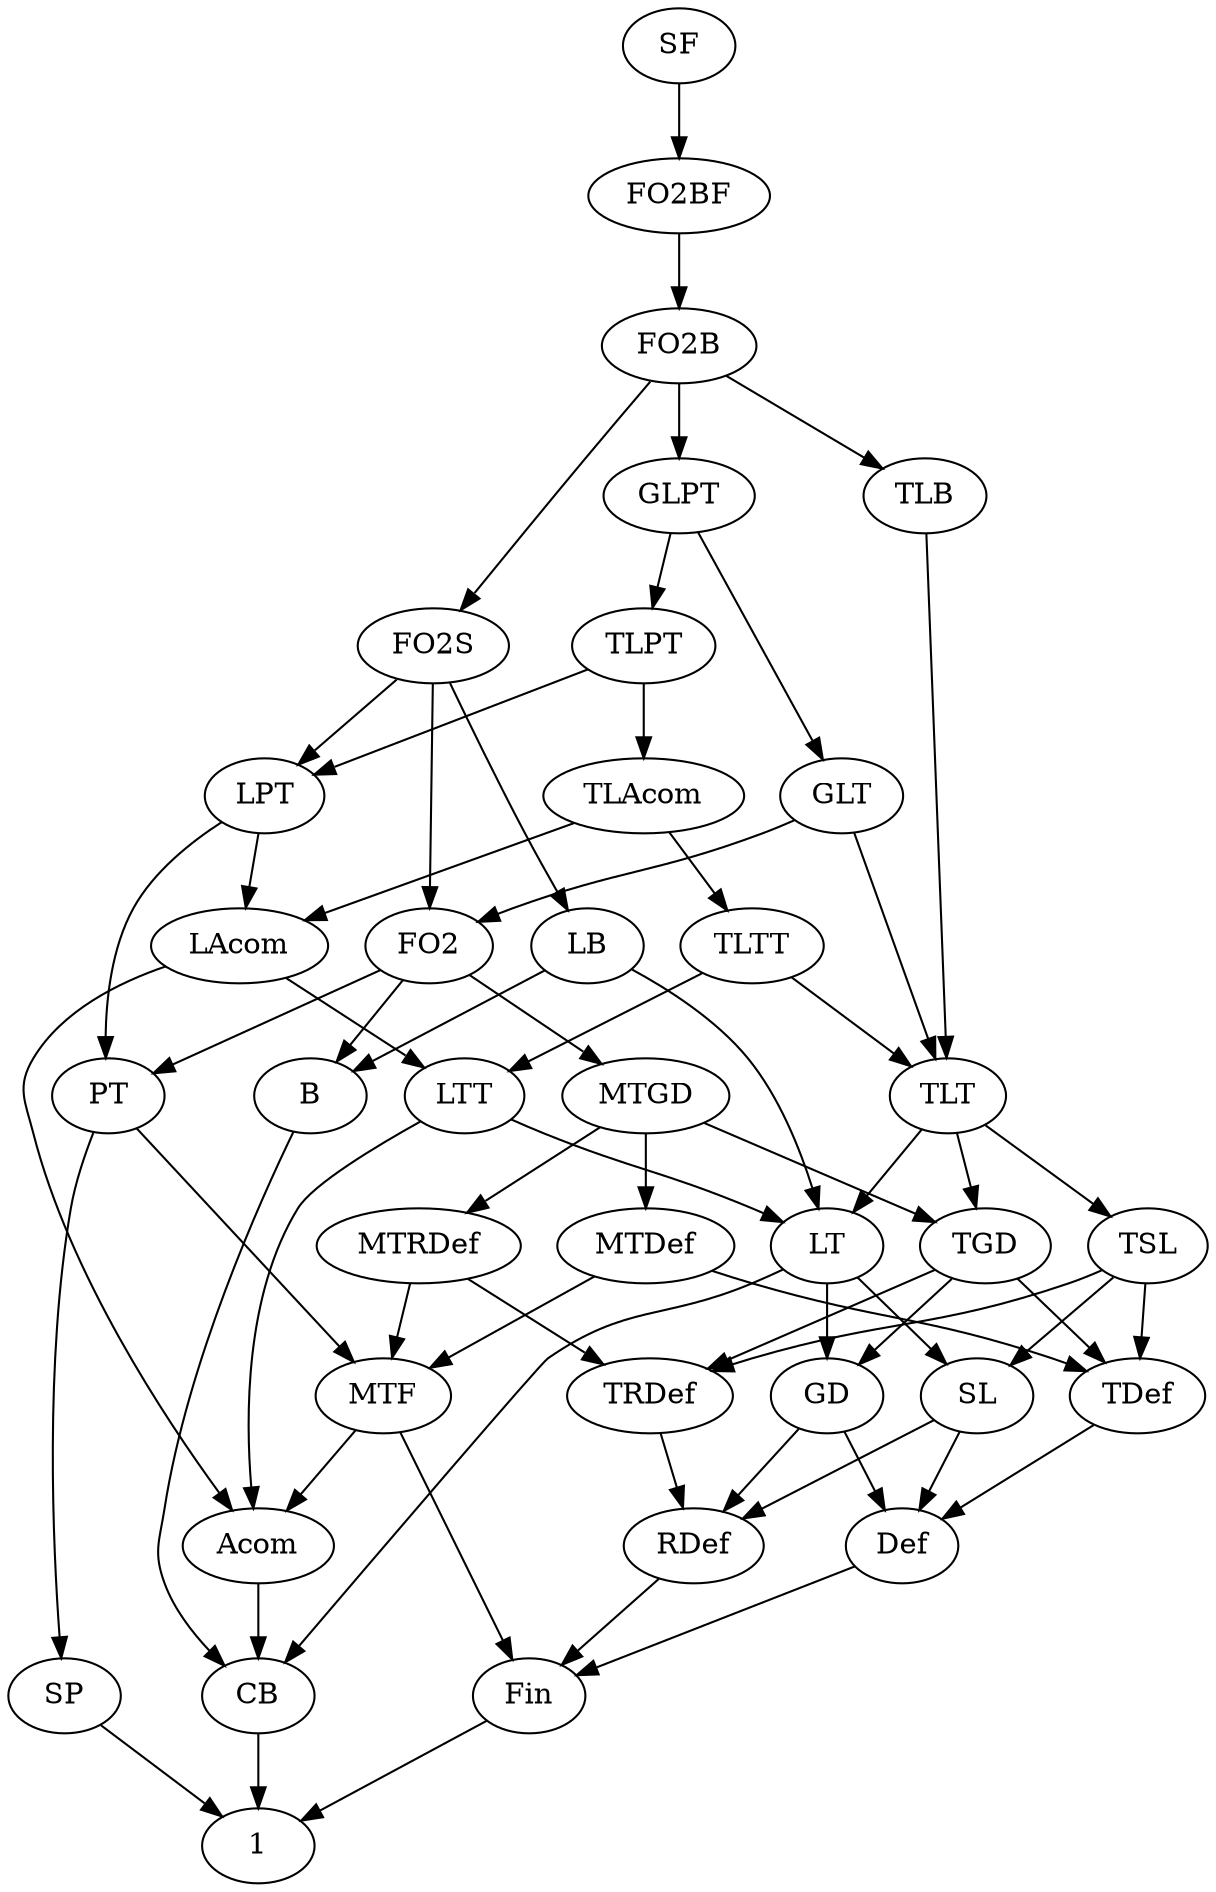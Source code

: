 digraph subreg {
SF -> FO2BF;
FO2BF -> FO2B;
FO2B -> FO2S;
FO2S -> FO2;
FO2 -> PT;
FO2 -> B;
B -> CB;
PT -> SP;
LAcom -> Acom;
LAcom -> LTT;
LTT -> LT;
LT -> SL;
TLAcom -> TLTT;
TLAcom -> LAcom;
TLTT -> LTT;
TLTT -> TLT;
TLT -> LT;
TLT -> TSL;
TSL -> SL;
FO2B -> GLPT;
FO2B -> TLB;
TLB -> TLT;
GLPT -> GLT;
GLT -> TLT;
GLT -> FO2;
FO2S -> LPT;
FO2S -> LB;
LB -> LT;
LB -> B;
LPT -> LAcom;
LPT -> PT;
GLPT -> TLPT;
TLPT -> TLAcom;
TLPT -> LPT;
TLT -> TGD;
FO2 -> MTGD;
LT -> GD;
MTGD -> TGD;
MTGD -> MTDef;
MTGD -> MTRDef;
MTDef -> MTF;
MTDef -> TDef;
MTRDef -> MTF;
MTRDef -> TRDef;
TGD -> GD;
PT -> MTF;
MTF -> Acom;
LTT -> Acom;
Acom -> CB;
MTF -> Fin;
LT -> CB;
CB -> 1;
Fin -> 1;
SP -> 1;

TGD -> TDef;
TGD -> TRDef;
GD -> Def;
GD -> RDef;
SL -> Def;
SL -> RDef;
Def -> Fin;
RDef -> Fin;
TSL -> TDef;
TSL -> TRDef;
TDef -> Def;
TRDef -> RDef;
}
